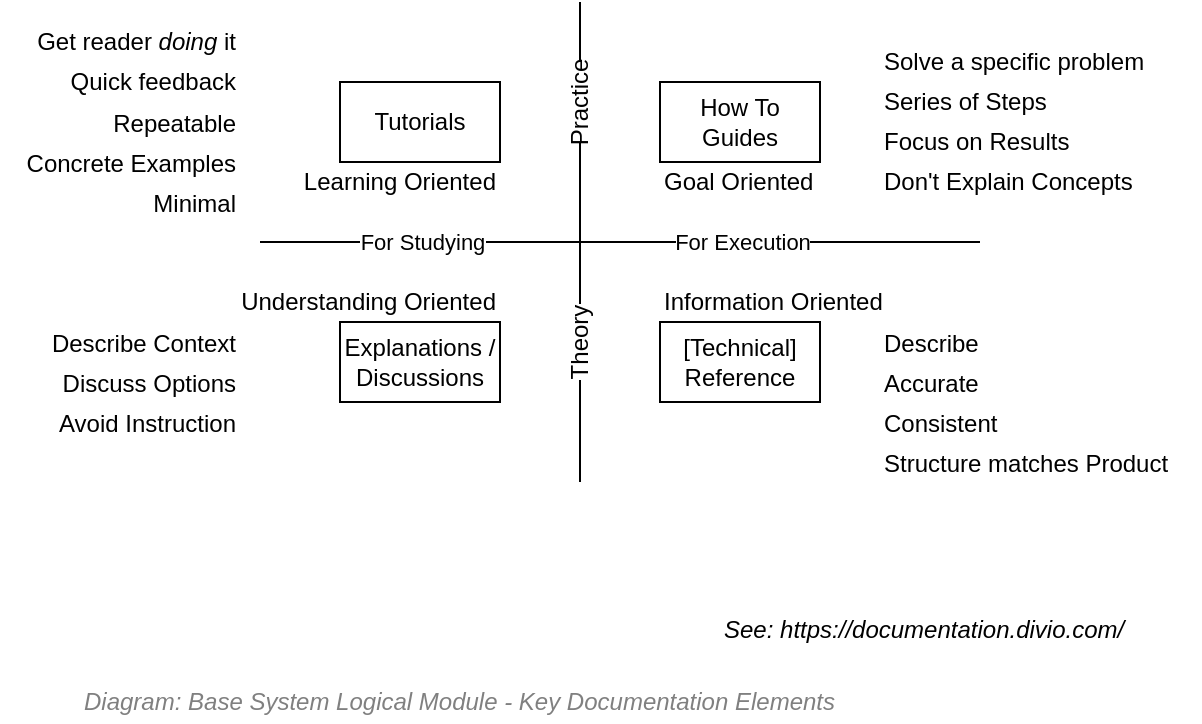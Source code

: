 <mxfile version="20.2.4" type="google"><diagram id="3aZDMlDLujX_P52MBPTu" name="Page-1"><mxGraphModel grid="1" page="1" gridSize="10" guides="1" tooltips="1" connect="1" arrows="1" fold="1" pageScale="1" pageWidth="827" pageHeight="1169" math="0" shadow="0"><root><mxCell id="0"/><mxCell id="1" parent="0"/><mxCell id="6aAFvOmouY5p0M3_6L_X-1" value="" style="endArrow=none;html=1;" edge="1" parent="1" target="6aAFvOmouY5p0M3_6L_X-14"><mxGeometry width="50" height="50" relative="1" as="geometry"><mxPoint x="370" y="440" as="sourcePoint"/><mxPoint x="370" y="200" as="targetPoint"/></mxGeometry></mxCell><mxCell id="6aAFvOmouY5p0M3_6L_X-2" value="Explanations / Discussions" style="rounded=0;whiteSpace=wrap;html=1;" vertex="1" parent="1"><mxGeometry x="250" y="360" width="80" height="40" as="geometry"/></mxCell><mxCell id="6aAFvOmouY5p0M3_6L_X-3" value="Tutorials" style="rounded=0;whiteSpace=wrap;html=1;" vertex="1" parent="1"><mxGeometry x="250" y="240" width="80" height="40" as="geometry"/></mxCell><mxCell id="6aAFvOmouY5p0M3_6L_X-4" value="How To Guides" style="rounded=0;whiteSpace=wrap;html=1;" vertex="1" parent="1"><mxGeometry x="410" y="240" width="80" height="40" as="geometry"/></mxCell><mxCell id="6aAFvOmouY5p0M3_6L_X-5" value="[Technical]&lt;br&gt;Reference" style="rounded=0;whiteSpace=wrap;html=1;" vertex="1" parent="1"><mxGeometry x="410" y="360" width="80" height="40" as="geometry"/></mxCell><mxCell id="6aAFvOmouY5p0M3_6L_X-6" value="Learning Oriented" style="text;html=1;strokeColor=none;fillColor=none;align=right;verticalAlign=middle;whiteSpace=wrap;rounded=0;" vertex="1" parent="1"><mxGeometry x="170" y="280" width="160" height="20" as="geometry"/></mxCell><mxCell id="6aAFvOmouY5p0M3_6L_X-7" value="Understanding Oriented" style="text;html=1;strokeColor=none;fillColor=none;align=right;verticalAlign=middle;whiteSpace=wrap;rounded=0;" vertex="1" parent="1"><mxGeometry x="170" y="340" width="160" height="20" as="geometry"/></mxCell><mxCell id="6aAFvOmouY5p0M3_6L_X-8" value="Goal Oriented" style="text;html=1;strokeColor=none;fillColor=none;align=left;verticalAlign=middle;whiteSpace=wrap;rounded=0;" vertex="1" parent="1"><mxGeometry x="410" y="280" width="160" height="20" as="geometry"/></mxCell><mxCell id="6aAFvOmouY5p0M3_6L_X-9" value="Information Oriented" style="text;html=1;strokeColor=none;fillColor=none;align=left;verticalAlign=middle;whiteSpace=wrap;rounded=0;" vertex="1" parent="1"><mxGeometry x="410" y="340" width="160" height="20" as="geometry"/></mxCell><mxCell id="6aAFvOmouY5p0M3_6L_X-10" value="" style="endArrow=none;html=1;" edge="1" parent="1"><mxGeometry width="50" height="50" relative="1" as="geometry"><mxPoint x="210" y="320" as="sourcePoint"/><mxPoint x="570" y="320" as="targetPoint"/></mxGeometry></mxCell><mxCell id="6aAFvOmouY5p0M3_6L_X-11" value="For Studying" style="edgeLabel;html=1;align=center;verticalAlign=middle;resizable=0;points=[];" connectable="0" vertex="1" parent="6aAFvOmouY5p0M3_6L_X-10"><mxGeometry x="-0.664" relative="1" as="geometry"><mxPoint x="20" as="offset"/></mxGeometry></mxCell><mxCell id="6aAFvOmouY5p0M3_6L_X-12" value="For Execution" style="edgeLabel;html=1;align=center;verticalAlign=middle;resizable=0;points=[];" connectable="0" vertex="1" parent="6aAFvOmouY5p0M3_6L_X-10"><mxGeometry x="-0.664" relative="1" as="geometry"><mxPoint x="180" as="offset"/></mxGeometry></mxCell><mxCell id="6aAFvOmouY5p0M3_6L_X-13" value="" style="endArrow=none;html=1;" edge="1" parent="1" source="6aAFvOmouY5p0M3_6L_X-14"><mxGeometry width="50" height="50" relative="1" as="geometry"><mxPoint x="370" y="440" as="sourcePoint"/><mxPoint x="370" y="200" as="targetPoint"/></mxGeometry></mxCell><mxCell id="6aAFvOmouY5p0M3_6L_X-14" value="Practice" style="text;html=1;strokeColor=none;fillColor=none;align=center;verticalAlign=middle;whiteSpace=wrap;rounded=0;rotation=-90;" vertex="1" parent="1"><mxGeometry x="350" y="240" width="40" height="20" as="geometry"/></mxCell><mxCell id="6aAFvOmouY5p0M3_6L_X-15" value="Theory" style="text;html=1;strokeColor=none;fillColor=none;align=center;verticalAlign=middle;whiteSpace=wrap;rounded=0;rotation=-90;labelBackgroundColor=#ffffff;" vertex="1" parent="1"><mxGeometry x="350" y="360" width="40" height="20" as="geometry"/></mxCell><mxCell id="6aAFvOmouY5p0M3_6L_X-16" value="Get reader &lt;i&gt;doing&lt;/i&gt; it" style="text;html=1;strokeColor=none;fillColor=none;align=right;verticalAlign=middle;whiteSpace=wrap;rounded=0;labelBackgroundColor=#ffffff;" vertex="1" parent="1"><mxGeometry x="80" y="210" width="120" height="20" as="geometry"/></mxCell><mxCell id="6aAFvOmouY5p0M3_6L_X-17" value="Quick feedback" style="text;html=1;strokeColor=none;fillColor=none;align=right;verticalAlign=middle;whiteSpace=wrap;rounded=0;labelBackgroundColor=#ffffff;" vertex="1" parent="1"><mxGeometry x="80" y="230" width="120" height="20" as="geometry"/></mxCell><mxCell id="6aAFvOmouY5p0M3_6L_X-18" value="Repeatable" style="text;html=1;strokeColor=none;fillColor=none;align=right;verticalAlign=middle;whiteSpace=wrap;rounded=0;labelBackgroundColor=#ffffff;" vertex="1" parent="1"><mxGeometry x="80" y="251" width="120" height="20" as="geometry"/></mxCell><mxCell id="6aAFvOmouY5p0M3_6L_X-19" value="Concrete Examples" style="text;html=1;strokeColor=none;fillColor=none;align=right;verticalAlign=middle;whiteSpace=wrap;rounded=0;labelBackgroundColor=#ffffff;" vertex="1" parent="1"><mxGeometry x="80" y="271" width="120" height="20" as="geometry"/></mxCell><mxCell id="6aAFvOmouY5p0M3_6L_X-20" value="Minimal" style="text;html=1;strokeColor=none;fillColor=none;align=right;verticalAlign=middle;whiteSpace=wrap;rounded=0;labelBackgroundColor=#ffffff;" vertex="1" parent="1"><mxGeometry x="80" y="291" width="120" height="20" as="geometry"/></mxCell><mxCell id="6aAFvOmouY5p0M3_6L_X-21" value="Series of Steps" style="text;html=1;strokeColor=none;fillColor=none;align=left;verticalAlign=middle;whiteSpace=wrap;rounded=0;labelBackgroundColor=#ffffff;" vertex="1" parent="1"><mxGeometry x="520" y="240" width="150" height="20" as="geometry"/></mxCell><mxCell id="6aAFvOmouY5p0M3_6L_X-22" value="Focus on Results" style="text;html=1;strokeColor=none;fillColor=none;align=left;verticalAlign=middle;whiteSpace=wrap;rounded=0;labelBackgroundColor=#ffffff;" vertex="1" parent="1"><mxGeometry x="520" y="260" width="150" height="20" as="geometry"/></mxCell><mxCell id="6aAFvOmouY5p0M3_6L_X-23" value="Solve a specific problem" style="text;html=1;strokeColor=none;fillColor=none;align=left;verticalAlign=middle;whiteSpace=wrap;rounded=0;labelBackgroundColor=#ffffff;" vertex="1" parent="1"><mxGeometry x="520" y="220" width="150" height="20" as="geometry"/></mxCell><mxCell id="6aAFvOmouY5p0M3_6L_X-24" value="Don't Explain Concepts" style="text;html=1;strokeColor=none;fillColor=none;align=left;verticalAlign=middle;whiteSpace=wrap;rounded=0;labelBackgroundColor=#ffffff;" vertex="1" parent="1"><mxGeometry x="520" y="280" width="150" height="20" as="geometry"/></mxCell><mxCell id="6aAFvOmouY5p0M3_6L_X-25" value="Describe" style="text;html=1;strokeColor=none;fillColor=none;align=left;verticalAlign=middle;whiteSpace=wrap;rounded=0;labelBackgroundColor=#ffffff;" vertex="1" parent="1"><mxGeometry x="520" y="361" width="150" height="20" as="geometry"/></mxCell><mxCell id="6aAFvOmouY5p0M3_6L_X-26" value="Accurate" style="text;html=1;strokeColor=none;fillColor=none;align=left;verticalAlign=middle;whiteSpace=wrap;rounded=0;labelBackgroundColor=#ffffff;" vertex="1" parent="1"><mxGeometry x="520" y="381" width="150" height="20" as="geometry"/></mxCell><mxCell id="6aAFvOmouY5p0M3_6L_X-27" value="Consistent" style="text;html=1;strokeColor=none;fillColor=none;align=left;verticalAlign=middle;whiteSpace=wrap;rounded=0;labelBackgroundColor=#ffffff;" vertex="1" parent="1"><mxGeometry x="520" y="401" width="150" height="20" as="geometry"/></mxCell><mxCell id="6aAFvOmouY5p0M3_6L_X-28" value="Structure matches Product" style="text;html=1;strokeColor=none;fillColor=none;align=left;verticalAlign=middle;whiteSpace=wrap;rounded=0;labelBackgroundColor=#ffffff;" vertex="1" parent="1"><mxGeometry x="520" y="421" width="150" height="20" as="geometry"/></mxCell><mxCell id="6aAFvOmouY5p0M3_6L_X-29" value="Describe Context" style="text;html=1;strokeColor=none;fillColor=none;align=right;verticalAlign=middle;whiteSpace=wrap;rounded=0;labelBackgroundColor=#ffffff;" vertex="1" parent="1"><mxGeometry x="80" y="361" width="120" height="20" as="geometry"/></mxCell><mxCell id="6aAFvOmouY5p0M3_6L_X-30" value="Discuss Options" style="text;html=1;strokeColor=none;fillColor=none;align=right;verticalAlign=middle;whiteSpace=wrap;rounded=0;labelBackgroundColor=#ffffff;" vertex="1" parent="1"><mxGeometry x="80" y="381" width="120" height="20" as="geometry"/></mxCell><mxCell id="6aAFvOmouY5p0M3_6L_X-31" value="Avoid Instruction" style="text;html=1;strokeColor=none;fillColor=none;align=right;verticalAlign=middle;whiteSpace=wrap;rounded=0;labelBackgroundColor=#ffffff;" vertex="1" parent="1"><mxGeometry x="80" y="401" width="120" height="20" as="geometry"/></mxCell><UserObject label="&lt;i&gt;See: https://documentation.divio.com/&lt;/i&gt;" link="https://documentation.divio.com/" id="6aAFvOmouY5p0M3_6L_X-32"><mxCell style="text;whiteSpace=wrap;html=1;" vertex="1" parent="1"><mxGeometry x="440" y="500" width="240" height="20" as="geometry"/></mxCell></UserObject><mxCell id="6aAFvOmouY5p0M3_6L_X-33" value="&lt;font style=&quot;font-size: 12px&quot;&gt;Diagram: Base System Logical Module - Key Documentation Elements&lt;/font&gt;" style="text;strokeColor=none;fillColor=none;html=1;fontSize=12;fontStyle=2;verticalAlign=middle;align=left;shadow=0;glass=0;comic=0;opacity=30;fontColor=#808080;" vertex="1" parent="1"><mxGeometry x="120" y="540" width="480" height="20" as="geometry"/></mxCell></root></mxGraphModel></diagram></mxfile>